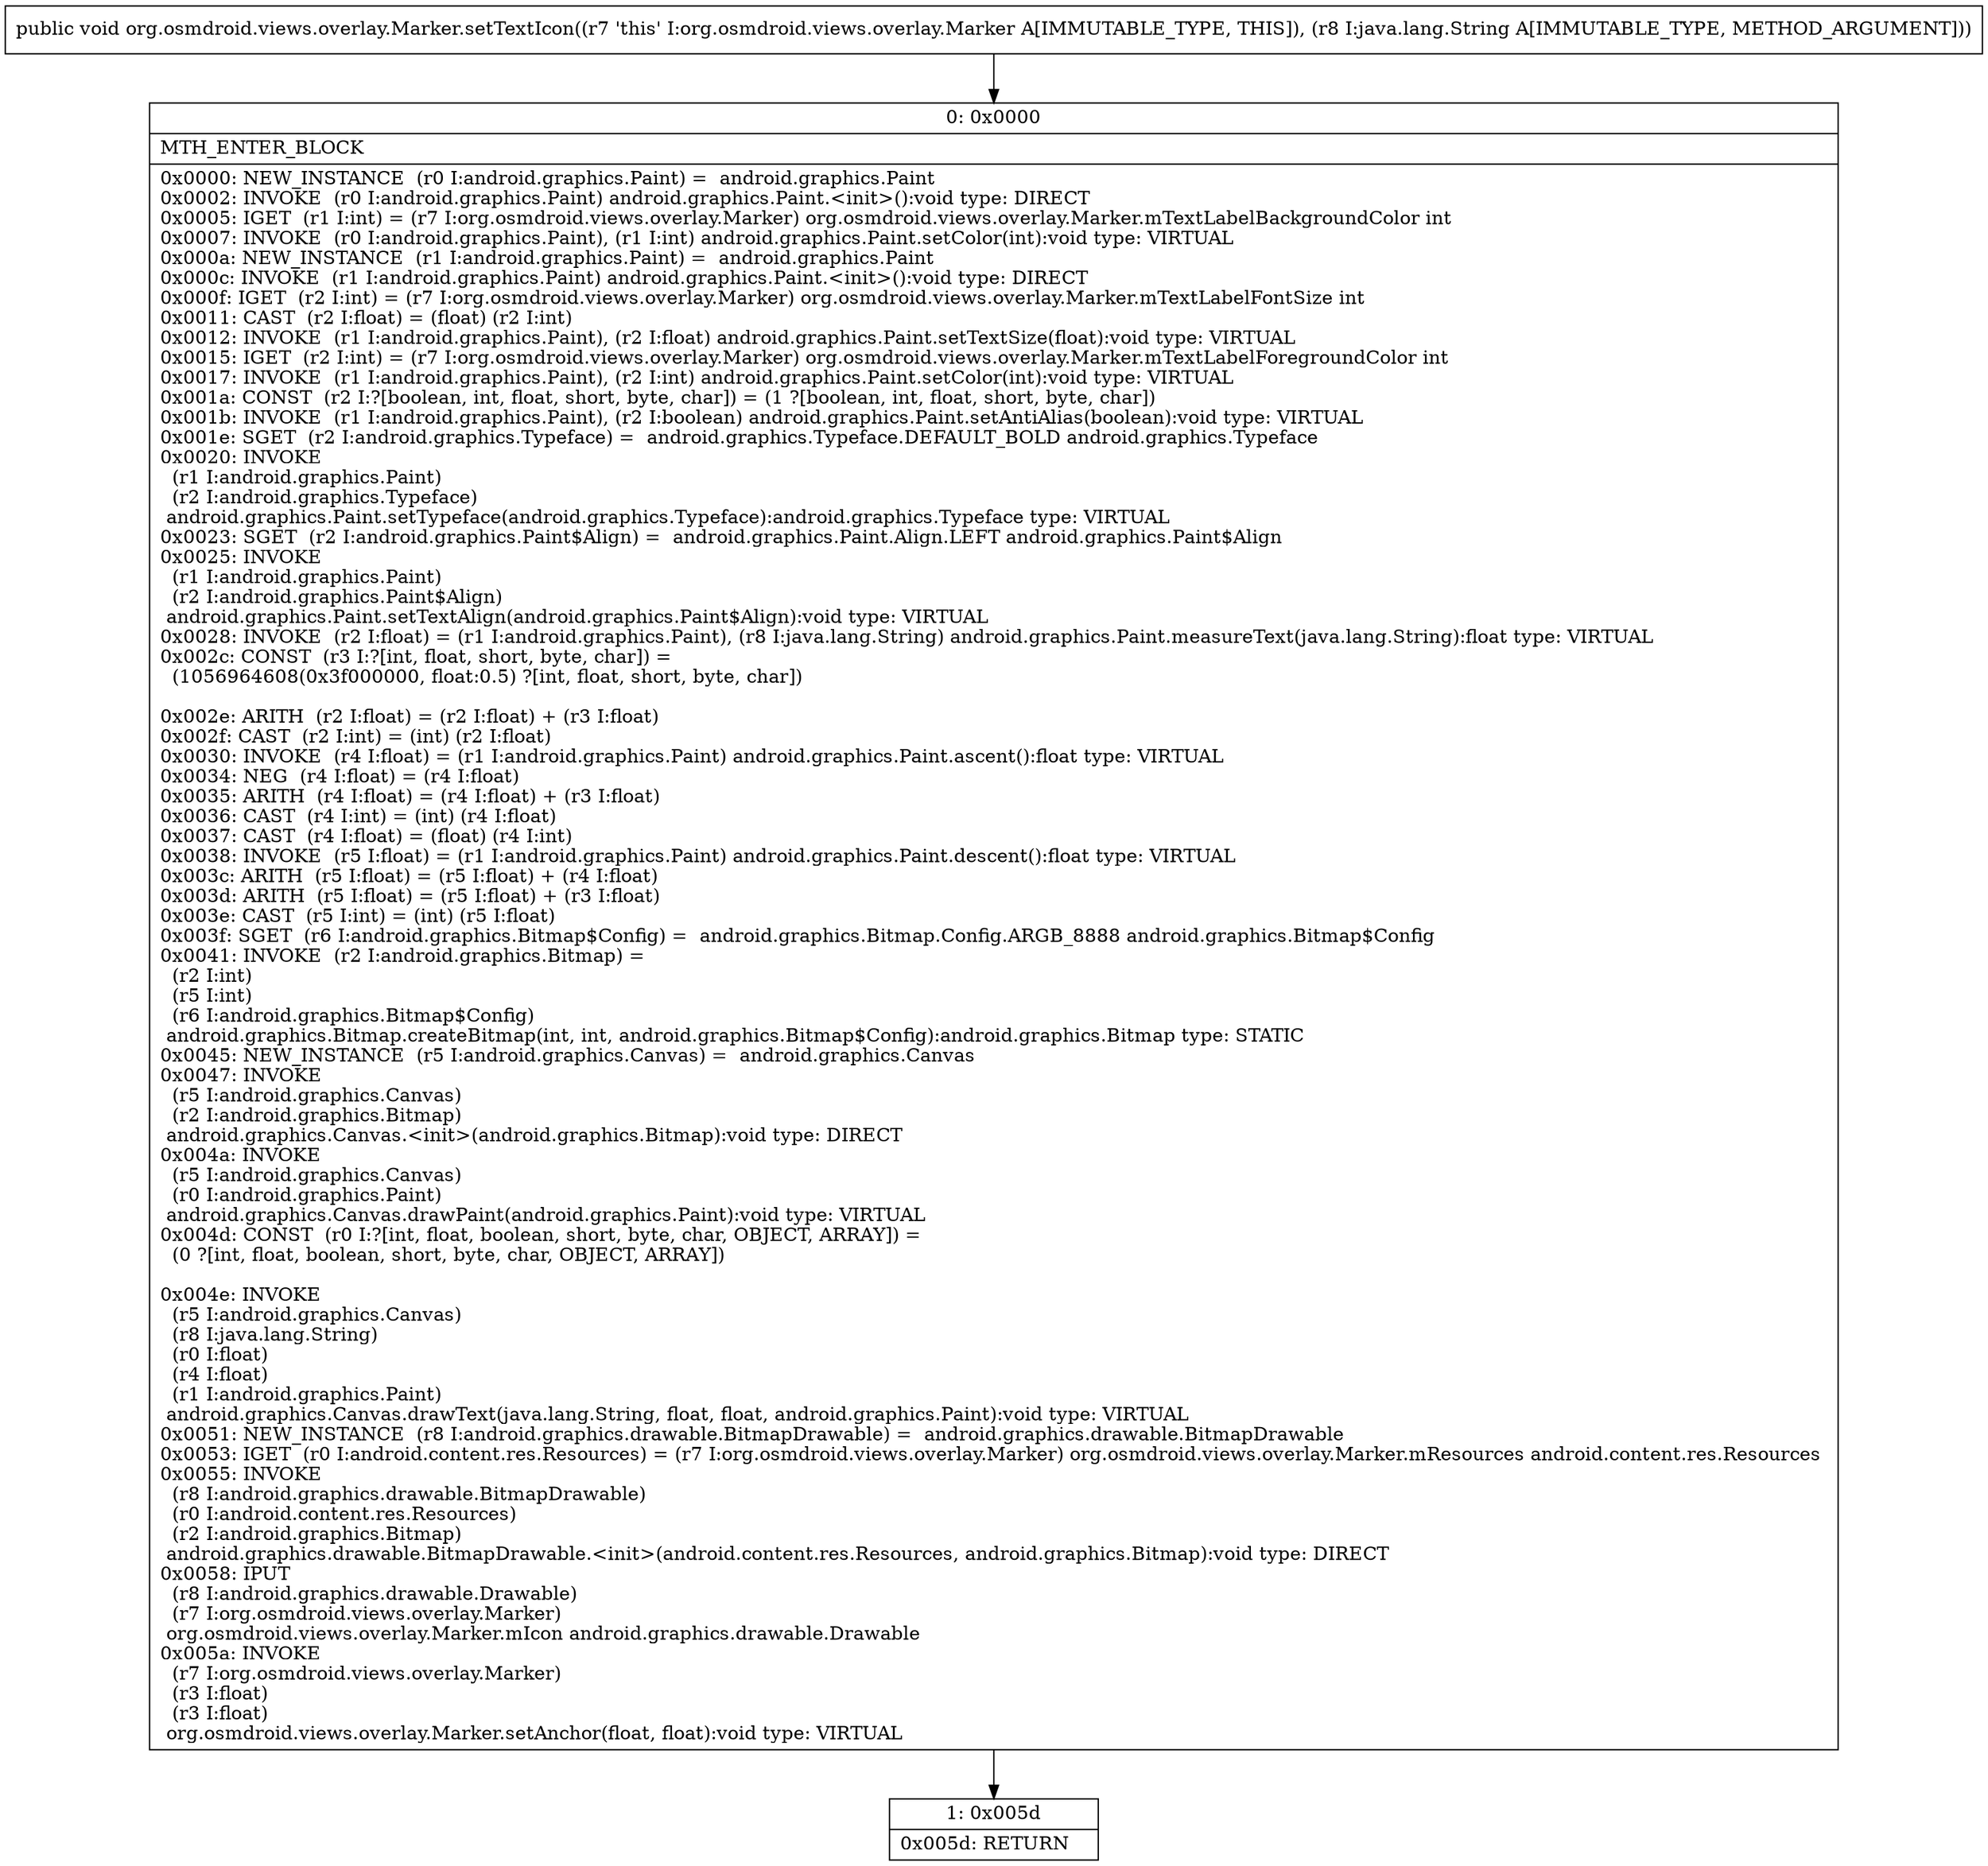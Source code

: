 digraph "CFG fororg.osmdroid.views.overlay.Marker.setTextIcon(Ljava\/lang\/String;)V" {
Node_0 [shape=record,label="{0\:\ 0x0000|MTH_ENTER_BLOCK\l|0x0000: NEW_INSTANCE  (r0 I:android.graphics.Paint) =  android.graphics.Paint \l0x0002: INVOKE  (r0 I:android.graphics.Paint) android.graphics.Paint.\<init\>():void type: DIRECT \l0x0005: IGET  (r1 I:int) = (r7 I:org.osmdroid.views.overlay.Marker) org.osmdroid.views.overlay.Marker.mTextLabelBackgroundColor int \l0x0007: INVOKE  (r0 I:android.graphics.Paint), (r1 I:int) android.graphics.Paint.setColor(int):void type: VIRTUAL \l0x000a: NEW_INSTANCE  (r1 I:android.graphics.Paint) =  android.graphics.Paint \l0x000c: INVOKE  (r1 I:android.graphics.Paint) android.graphics.Paint.\<init\>():void type: DIRECT \l0x000f: IGET  (r2 I:int) = (r7 I:org.osmdroid.views.overlay.Marker) org.osmdroid.views.overlay.Marker.mTextLabelFontSize int \l0x0011: CAST  (r2 I:float) = (float) (r2 I:int) \l0x0012: INVOKE  (r1 I:android.graphics.Paint), (r2 I:float) android.graphics.Paint.setTextSize(float):void type: VIRTUAL \l0x0015: IGET  (r2 I:int) = (r7 I:org.osmdroid.views.overlay.Marker) org.osmdroid.views.overlay.Marker.mTextLabelForegroundColor int \l0x0017: INVOKE  (r1 I:android.graphics.Paint), (r2 I:int) android.graphics.Paint.setColor(int):void type: VIRTUAL \l0x001a: CONST  (r2 I:?[boolean, int, float, short, byte, char]) = (1 ?[boolean, int, float, short, byte, char]) \l0x001b: INVOKE  (r1 I:android.graphics.Paint), (r2 I:boolean) android.graphics.Paint.setAntiAlias(boolean):void type: VIRTUAL \l0x001e: SGET  (r2 I:android.graphics.Typeface) =  android.graphics.Typeface.DEFAULT_BOLD android.graphics.Typeface \l0x0020: INVOKE  \l  (r1 I:android.graphics.Paint)\l  (r2 I:android.graphics.Typeface)\l android.graphics.Paint.setTypeface(android.graphics.Typeface):android.graphics.Typeface type: VIRTUAL \l0x0023: SGET  (r2 I:android.graphics.Paint$Align) =  android.graphics.Paint.Align.LEFT android.graphics.Paint$Align \l0x0025: INVOKE  \l  (r1 I:android.graphics.Paint)\l  (r2 I:android.graphics.Paint$Align)\l android.graphics.Paint.setTextAlign(android.graphics.Paint$Align):void type: VIRTUAL \l0x0028: INVOKE  (r2 I:float) = (r1 I:android.graphics.Paint), (r8 I:java.lang.String) android.graphics.Paint.measureText(java.lang.String):float type: VIRTUAL \l0x002c: CONST  (r3 I:?[int, float, short, byte, char]) = \l  (1056964608(0x3f000000, float:0.5) ?[int, float, short, byte, char])\l \l0x002e: ARITH  (r2 I:float) = (r2 I:float) + (r3 I:float) \l0x002f: CAST  (r2 I:int) = (int) (r2 I:float) \l0x0030: INVOKE  (r4 I:float) = (r1 I:android.graphics.Paint) android.graphics.Paint.ascent():float type: VIRTUAL \l0x0034: NEG  (r4 I:float) = (r4 I:float) \l0x0035: ARITH  (r4 I:float) = (r4 I:float) + (r3 I:float) \l0x0036: CAST  (r4 I:int) = (int) (r4 I:float) \l0x0037: CAST  (r4 I:float) = (float) (r4 I:int) \l0x0038: INVOKE  (r5 I:float) = (r1 I:android.graphics.Paint) android.graphics.Paint.descent():float type: VIRTUAL \l0x003c: ARITH  (r5 I:float) = (r5 I:float) + (r4 I:float) \l0x003d: ARITH  (r5 I:float) = (r5 I:float) + (r3 I:float) \l0x003e: CAST  (r5 I:int) = (int) (r5 I:float) \l0x003f: SGET  (r6 I:android.graphics.Bitmap$Config) =  android.graphics.Bitmap.Config.ARGB_8888 android.graphics.Bitmap$Config \l0x0041: INVOKE  (r2 I:android.graphics.Bitmap) = \l  (r2 I:int)\l  (r5 I:int)\l  (r6 I:android.graphics.Bitmap$Config)\l android.graphics.Bitmap.createBitmap(int, int, android.graphics.Bitmap$Config):android.graphics.Bitmap type: STATIC \l0x0045: NEW_INSTANCE  (r5 I:android.graphics.Canvas) =  android.graphics.Canvas \l0x0047: INVOKE  \l  (r5 I:android.graphics.Canvas)\l  (r2 I:android.graphics.Bitmap)\l android.graphics.Canvas.\<init\>(android.graphics.Bitmap):void type: DIRECT \l0x004a: INVOKE  \l  (r5 I:android.graphics.Canvas)\l  (r0 I:android.graphics.Paint)\l android.graphics.Canvas.drawPaint(android.graphics.Paint):void type: VIRTUAL \l0x004d: CONST  (r0 I:?[int, float, boolean, short, byte, char, OBJECT, ARRAY]) = \l  (0 ?[int, float, boolean, short, byte, char, OBJECT, ARRAY])\l \l0x004e: INVOKE  \l  (r5 I:android.graphics.Canvas)\l  (r8 I:java.lang.String)\l  (r0 I:float)\l  (r4 I:float)\l  (r1 I:android.graphics.Paint)\l android.graphics.Canvas.drawText(java.lang.String, float, float, android.graphics.Paint):void type: VIRTUAL \l0x0051: NEW_INSTANCE  (r8 I:android.graphics.drawable.BitmapDrawable) =  android.graphics.drawable.BitmapDrawable \l0x0053: IGET  (r0 I:android.content.res.Resources) = (r7 I:org.osmdroid.views.overlay.Marker) org.osmdroid.views.overlay.Marker.mResources android.content.res.Resources \l0x0055: INVOKE  \l  (r8 I:android.graphics.drawable.BitmapDrawable)\l  (r0 I:android.content.res.Resources)\l  (r2 I:android.graphics.Bitmap)\l android.graphics.drawable.BitmapDrawable.\<init\>(android.content.res.Resources, android.graphics.Bitmap):void type: DIRECT \l0x0058: IPUT  \l  (r8 I:android.graphics.drawable.Drawable)\l  (r7 I:org.osmdroid.views.overlay.Marker)\l org.osmdroid.views.overlay.Marker.mIcon android.graphics.drawable.Drawable \l0x005a: INVOKE  \l  (r7 I:org.osmdroid.views.overlay.Marker)\l  (r3 I:float)\l  (r3 I:float)\l org.osmdroid.views.overlay.Marker.setAnchor(float, float):void type: VIRTUAL \l}"];
Node_1 [shape=record,label="{1\:\ 0x005d|0x005d: RETURN   \l}"];
MethodNode[shape=record,label="{public void org.osmdroid.views.overlay.Marker.setTextIcon((r7 'this' I:org.osmdroid.views.overlay.Marker A[IMMUTABLE_TYPE, THIS]), (r8 I:java.lang.String A[IMMUTABLE_TYPE, METHOD_ARGUMENT])) }"];
MethodNode -> Node_0;
Node_0 -> Node_1;
}


